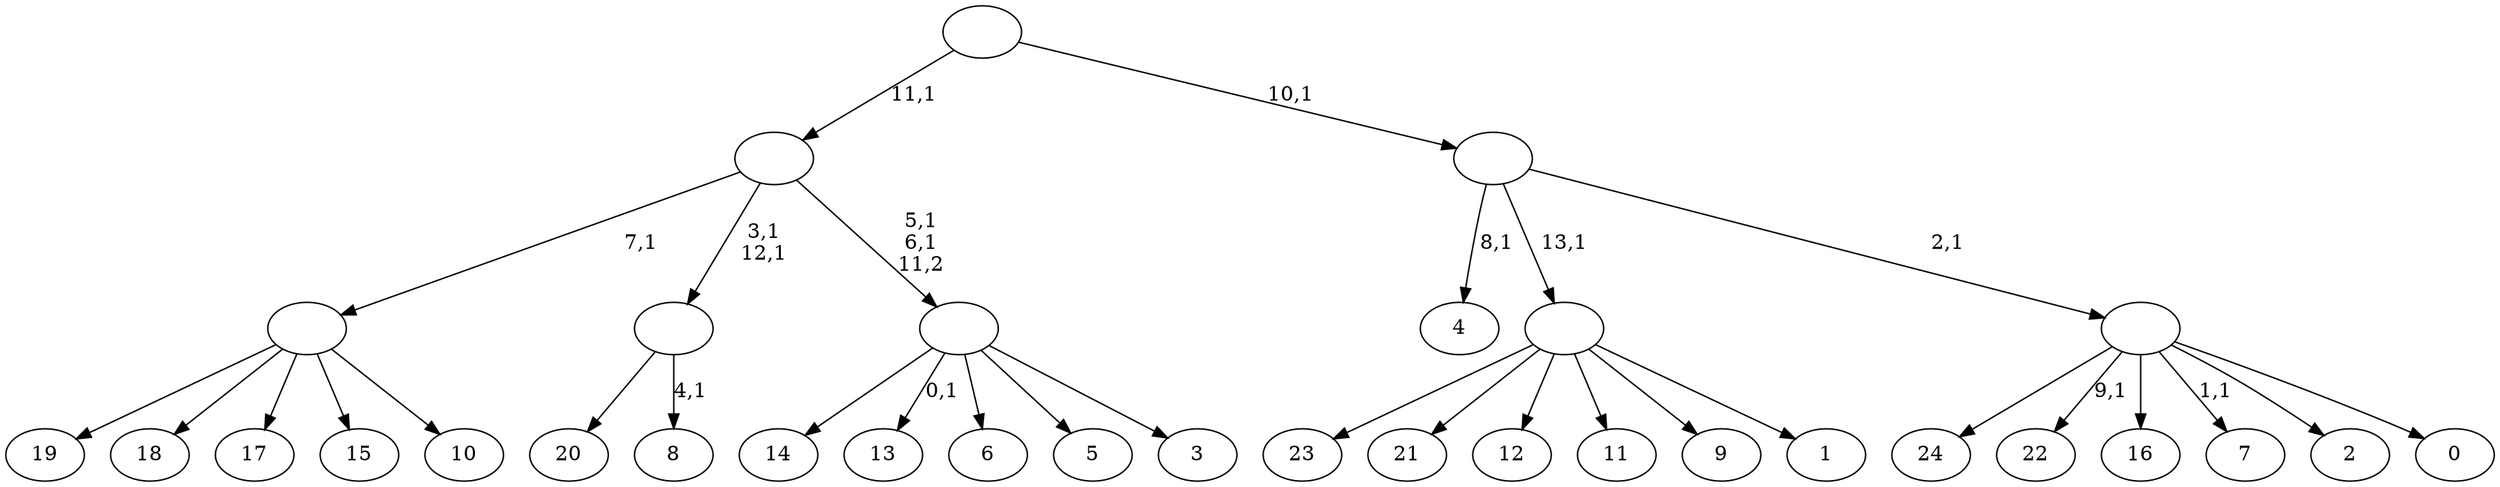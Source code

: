digraph T {
	39 [label="24"]
	38 [label="23"]
	37 [label="22"]
	35 [label="21"]
	34 [label="20"]
	33 [label="19"]
	32 [label="18"]
	31 [label="17"]
	30 [label="16"]
	29 [label="15"]
	28 [label="14"]
	27 [label="13"]
	25 [label="12"]
	24 [label="11"]
	23 [label="10"]
	22 [label=""]
	21 [label="9"]
	20 [label="8"]
	18 [label=""]
	16 [label="7"]
	14 [label="6"]
	13 [label="5"]
	12 [label="4"]
	10 [label="3"]
	9 [label=""]
	7 [label=""]
	6 [label="2"]
	5 [label="1"]
	4 [label=""]
	3 [label="0"]
	2 [label=""]
	1 [label=""]
	0 [label=""]
	22 -> 33 [label=""]
	22 -> 32 [label=""]
	22 -> 31 [label=""]
	22 -> 29 [label=""]
	22 -> 23 [label=""]
	18 -> 20 [label="4,1"]
	18 -> 34 [label=""]
	9 -> 27 [label="0,1"]
	9 -> 28 [label=""]
	9 -> 14 [label=""]
	9 -> 13 [label=""]
	9 -> 10 [label=""]
	7 -> 9 [label="5,1\n6,1\n11,2"]
	7 -> 18 [label="3,1\n12,1"]
	7 -> 22 [label="7,1"]
	4 -> 38 [label=""]
	4 -> 35 [label=""]
	4 -> 25 [label=""]
	4 -> 24 [label=""]
	4 -> 21 [label=""]
	4 -> 5 [label=""]
	2 -> 16 [label="1,1"]
	2 -> 37 [label="9,1"]
	2 -> 39 [label=""]
	2 -> 30 [label=""]
	2 -> 6 [label=""]
	2 -> 3 [label=""]
	1 -> 12 [label="8,1"]
	1 -> 4 [label="13,1"]
	1 -> 2 [label="2,1"]
	0 -> 7 [label="11,1"]
	0 -> 1 [label="10,1"]
}
